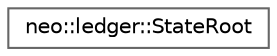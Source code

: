 digraph "Graphical Class Hierarchy"
{
 // LATEX_PDF_SIZE
  bgcolor="transparent";
  edge [fontname=Helvetica,fontsize=10,labelfontname=Helvetica,labelfontsize=10];
  node [fontname=Helvetica,fontsize=10,shape=box,height=0.2,width=0.4];
  rankdir="LR";
  Node0 [id="Node000000",label="neo::ledger::StateRoot",height=0.2,width=0.4,color="grey40", fillcolor="white", style="filled",URL="$classneo_1_1ledger_1_1_state_root.html",tooltip="State root for MPT (Merkle Patricia Trie) state tracking."];
}

